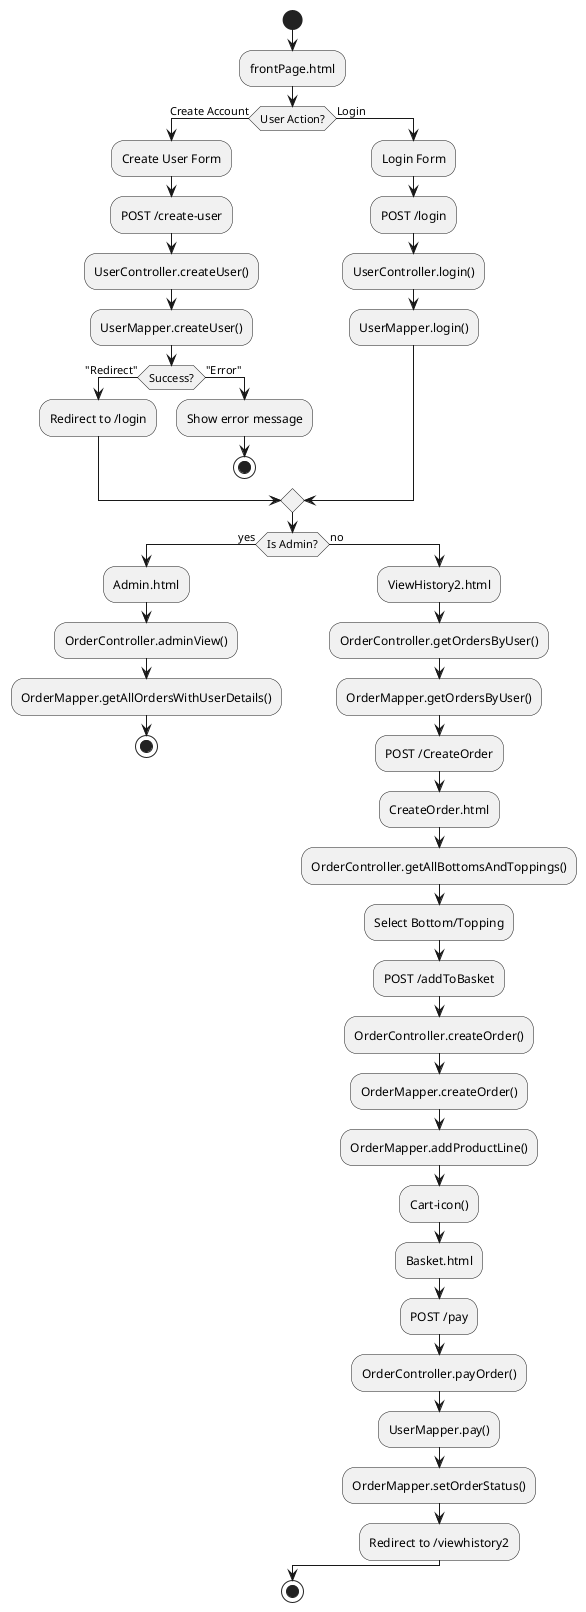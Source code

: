 @startuml
skinparam monochrome true
skinparam shadowing false
left to right direction
title Cupcake Order System Flow
@startuml
start
:frontPage.html;

if (User Action?) then (Create Account)
  :Create User Form;
  :POST /create-user;
  :UserController.createUser();
  :UserMapper.createUser();

  if (Success?) then (yes)
    -> "Redirect";
    :Redirect to /login;
  else (no)
    -> "Error";
    :Show error message;
    stop
  endif
else (Login)
  :Login Form;
  :POST /login;
  :UserController.login();
  :UserMapper.login();
endif

if (Is Admin?) then (yes)
  :Admin.html;
  :OrderController.adminView();
  :OrderMapper.getAllOrdersWithUserDetails();
  stop
else (no)
  :ViewHistory2.html;
  :OrderController.getOrdersByUser();
  :OrderMapper.getOrdersByUser();
  :POST /CreateOrder;
  :CreateOrder.html;
  :OrderController.getAllBottomsAndToppings();


    :Select Bottom/Topping;
    :POST /addToBasket;
    :OrderController.createOrder();
    :OrderMapper.createOrder();
    :OrderMapper.addProductLine();
    :Cart-icon();

  :Basket.html;

  :POST /pay;
  :OrderController.payOrder();
  :UserMapper.pay();
  :OrderMapper.setOrderStatus();
  :Redirect to /viewhistory2;
endif

stop
@enduml

